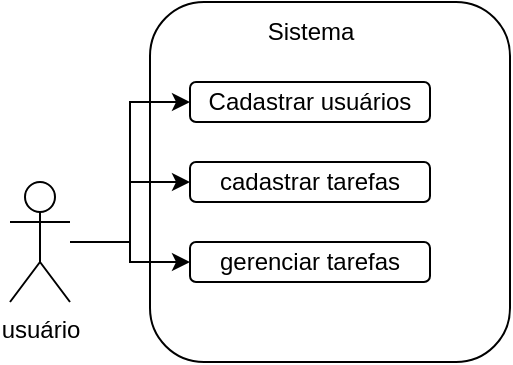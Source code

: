 <mxfile version="27.1.4">
  <diagram name="Página-1" id="O6xdlfu5NXMTk_jCGwXD">
    <mxGraphModel dx="572" dy="303" grid="1" gridSize="10" guides="1" tooltips="1" connect="1" arrows="1" fold="1" page="1" pageScale="1" pageWidth="827" pageHeight="1169" math="0" shadow="0">
      <root>
        <mxCell id="0" />
        <mxCell id="1" parent="0" />
        <mxCell id="eYA3JEJJOjrdMkBWPGMq-12" value="" style="rounded=1;whiteSpace=wrap;html=1;" parent="1" vertex="1">
          <mxGeometry x="120" y="10" width="180" height="180" as="geometry" />
        </mxCell>
        <mxCell id="eYA3JEJJOjrdMkBWPGMq-9" style="edgeStyle=orthogonalEdgeStyle;rounded=0;orthogonalLoop=1;jettySize=auto;html=1;entryX=0;entryY=0.5;entryDx=0;entryDy=0;" parent="1" source="eYA3JEJJOjrdMkBWPGMq-1" target="eYA3JEJJOjrdMkBWPGMq-6" edge="1">
          <mxGeometry relative="1" as="geometry" />
        </mxCell>
        <mxCell id="eYA3JEJJOjrdMkBWPGMq-10" style="edgeStyle=orthogonalEdgeStyle;rounded=0;orthogonalLoop=1;jettySize=auto;html=1;entryX=0;entryY=0.5;entryDx=0;entryDy=0;" parent="1" source="eYA3JEJJOjrdMkBWPGMq-1" target="eYA3JEJJOjrdMkBWPGMq-7" edge="1">
          <mxGeometry relative="1" as="geometry" />
        </mxCell>
        <mxCell id="eYA3JEJJOjrdMkBWPGMq-11" style="edgeStyle=orthogonalEdgeStyle;rounded=0;orthogonalLoop=1;jettySize=auto;html=1;entryX=0;entryY=0.5;entryDx=0;entryDy=0;" parent="1" source="eYA3JEJJOjrdMkBWPGMq-1" target="eYA3JEJJOjrdMkBWPGMq-8" edge="1">
          <mxGeometry relative="1" as="geometry" />
        </mxCell>
        <object label="usuário" id="eYA3JEJJOjrdMkBWPGMq-1">
          <mxCell style="shape=umlActor;verticalLabelPosition=bottom;verticalAlign=top;html=1;outlineConnect=0;align=center;" parent="1" vertex="1">
            <mxGeometry x="50" y="100" width="30" height="60" as="geometry" />
          </mxCell>
        </object>
        <mxCell id="eYA3JEJJOjrdMkBWPGMq-6" value="Cadastrar usuários" style="rounded=1;whiteSpace=wrap;html=1;" parent="1" vertex="1">
          <mxGeometry x="140" y="50" width="120" height="20" as="geometry" />
        </mxCell>
        <mxCell id="eYA3JEJJOjrdMkBWPGMq-7" value="cadastrar tarefas" style="rounded=1;whiteSpace=wrap;html=1;" parent="1" vertex="1">
          <mxGeometry x="140" y="90" width="120" height="20" as="geometry" />
        </mxCell>
        <mxCell id="eYA3JEJJOjrdMkBWPGMq-8" value="gerenciar tarefas" style="rounded=1;whiteSpace=wrap;html=1;" parent="1" vertex="1">
          <mxGeometry x="140" y="130" width="120" height="20" as="geometry" />
        </mxCell>
        <mxCell id="eYA3JEJJOjrdMkBWPGMq-13" value="Sistema" style="text;html=1;align=center;verticalAlign=middle;resizable=0;points=[];autosize=1;strokeColor=none;fillColor=none;" parent="1" vertex="1">
          <mxGeometry x="165" y="10" width="70" height="30" as="geometry" />
        </mxCell>
      </root>
    </mxGraphModel>
  </diagram>
</mxfile>
